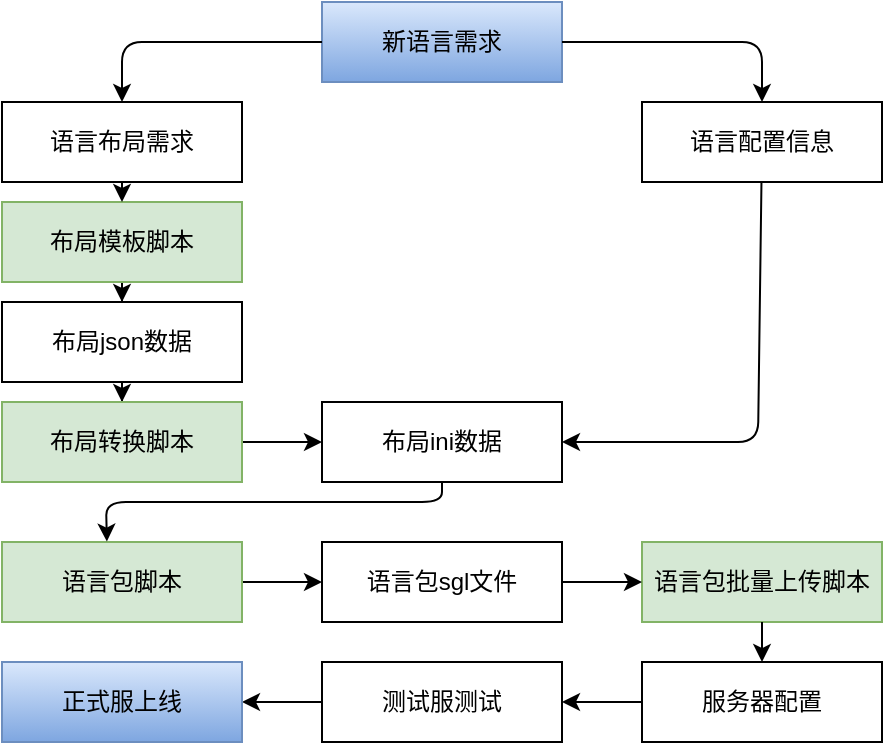 <mxfile version="13.7.2" type="github">
  <diagram id="xOBQJXy0Ue40J4LOi7c3" name="Page-1">
    <mxGraphModel dx="1038" dy="548" grid="1" gridSize="10" guides="1" tooltips="1" connect="1" arrows="1" fold="1" page="1" pageScale="1" pageWidth="1169" pageHeight="1654" math="0" shadow="0">
      <root>
        <mxCell id="0" />
        <mxCell id="1" parent="0" />
        <mxCell id="efsipYV88HZfpGAUX3hU-1" value="语言布局需求" style="rounded=0;whiteSpace=wrap;html=1;" parent="1" vertex="1">
          <mxGeometry x="160" y="120" width="120" height="40" as="geometry" />
        </mxCell>
        <mxCell id="efsipYV88HZfpGAUX3hU-2" value="语言配置信息" style="rounded=0;whiteSpace=wrap;html=1;" parent="1" vertex="1">
          <mxGeometry x="480" y="120" width="120" height="40" as="geometry" />
        </mxCell>
        <mxCell id="efsipYV88HZfpGAUX3hU-3" value="新语言需求" style="rounded=0;whiteSpace=wrap;html=1;gradientColor=#7ea6e0;fillColor=#dae8fc;strokeColor=#6c8ebf;" parent="1" vertex="1">
          <mxGeometry x="320" y="70" width="120" height="40" as="geometry" />
        </mxCell>
        <mxCell id="efsipYV88HZfpGAUX3hU-21" value="" style="edgeStyle=orthogonalEdgeStyle;rounded=0;orthogonalLoop=1;jettySize=auto;html=1;" parent="1" source="efsipYV88HZfpGAUX3hU-6" target="efsipYV88HZfpGAUX3hU-7" edge="1">
          <mxGeometry relative="1" as="geometry" />
        </mxCell>
        <mxCell id="efsipYV88HZfpGAUX3hU-6" value="布局模板脚本" style="rounded=0;whiteSpace=wrap;html=1;fillColor=#d5e8d4;strokeColor=#82b366;" parent="1" vertex="1">
          <mxGeometry x="160" y="170" width="120" height="40" as="geometry" />
        </mxCell>
        <mxCell id="efsipYV88HZfpGAUX3hU-22" value="" style="edgeStyle=orthogonalEdgeStyle;rounded=0;orthogonalLoop=1;jettySize=auto;html=1;" parent="1" source="efsipYV88HZfpGAUX3hU-7" target="efsipYV88HZfpGAUX3hU-8" edge="1">
          <mxGeometry relative="1" as="geometry" />
        </mxCell>
        <mxCell id="efsipYV88HZfpGAUX3hU-7" value="布局json数据" style="rounded=0;whiteSpace=wrap;html=1;" parent="1" vertex="1">
          <mxGeometry x="160" y="220" width="120" height="40" as="geometry" />
        </mxCell>
        <mxCell id="efsipYV88HZfpGAUX3hU-23" value="" style="edgeStyle=orthogonalEdgeStyle;rounded=0;orthogonalLoop=1;jettySize=auto;html=1;" parent="1" source="efsipYV88HZfpGAUX3hU-8" target="efsipYV88HZfpGAUX3hU-9" edge="1">
          <mxGeometry relative="1" as="geometry" />
        </mxCell>
        <mxCell id="efsipYV88HZfpGAUX3hU-8" value="布局转换脚本" style="rounded=0;whiteSpace=wrap;html=1;fillColor=#d5e8d4;strokeColor=#82b366;" parent="1" vertex="1">
          <mxGeometry x="160" y="270" width="120" height="40" as="geometry" />
        </mxCell>
        <mxCell id="efsipYV88HZfpGAUX3hU-9" value="布局ini数据" style="rounded=0;whiteSpace=wrap;html=1;" parent="1" vertex="1">
          <mxGeometry x="320" y="270" width="120" height="40" as="geometry" />
        </mxCell>
        <mxCell id="efsipYV88HZfpGAUX3hU-25" value="" style="edgeStyle=orthogonalEdgeStyle;rounded=0;orthogonalLoop=1;jettySize=auto;html=1;" parent="1" source="efsipYV88HZfpGAUX3hU-10" target="efsipYV88HZfpGAUX3hU-11" edge="1">
          <mxGeometry relative="1" as="geometry" />
        </mxCell>
        <mxCell id="efsipYV88HZfpGAUX3hU-10" value="语言包脚本" style="rounded=0;whiteSpace=wrap;html=1;fillColor=#d5e8d4;strokeColor=#82b366;" parent="1" vertex="1">
          <mxGeometry x="160" y="340" width="120" height="40" as="geometry" />
        </mxCell>
        <mxCell id="efsipYV88HZfpGAUX3hU-11" value="语言包sgl文件" style="rounded=0;whiteSpace=wrap;html=1;" parent="1" vertex="1">
          <mxGeometry x="320" y="340" width="120" height="40" as="geometry" />
        </mxCell>
        <mxCell id="efsipYV88HZfpGAUX3hU-12" value="语言包批量上传脚本" style="rounded=0;whiteSpace=wrap;html=1;fillColor=#d5e8d4;strokeColor=#82b366;" parent="1" vertex="1">
          <mxGeometry x="480" y="340" width="120" height="40" as="geometry" />
        </mxCell>
        <mxCell id="efsipYV88HZfpGAUX3hU-13" value="服务器配置" style="rounded=0;whiteSpace=wrap;html=1;" parent="1" vertex="1">
          <mxGeometry x="480" y="400" width="120" height="40" as="geometry" />
        </mxCell>
        <mxCell id="efsipYV88HZfpGAUX3hU-29" value="" style="edgeStyle=orthogonalEdgeStyle;rounded=0;orthogonalLoop=1;jettySize=auto;html=1;exitX=0;exitY=0.5;exitDx=0;exitDy=0;exitPerimeter=0;" parent="1" target="efsipYV88HZfpGAUX3hU-16" edge="1" source="efsipYV88HZfpGAUX3hU-13">
          <mxGeometry relative="1" as="geometry">
            <mxPoint x="390" y="580" as="sourcePoint" />
          </mxGeometry>
        </mxCell>
        <mxCell id="efsipYV88HZfpGAUX3hU-30" value="" style="edgeStyle=orthogonalEdgeStyle;rounded=0;orthogonalLoop=1;jettySize=auto;html=1;" parent="1" source="efsipYV88HZfpGAUX3hU-16" target="efsipYV88HZfpGAUX3hU-17" edge="1">
          <mxGeometry relative="1" as="geometry" />
        </mxCell>
        <mxCell id="efsipYV88HZfpGAUX3hU-16" value="测试服测试" style="rounded=0;whiteSpace=wrap;html=1;" parent="1" vertex="1">
          <mxGeometry x="320" y="400" width="120" height="40" as="geometry" />
        </mxCell>
        <mxCell id="efsipYV88HZfpGAUX3hU-17" value="正式服上线" style="rounded=0;whiteSpace=wrap;html=1;gradientColor=#7ea6e0;fillColor=#dae8fc;strokeColor=#6c8ebf;" parent="1" vertex="1">
          <mxGeometry x="160" y="400" width="120" height="40" as="geometry" />
        </mxCell>
        <mxCell id="efsipYV88HZfpGAUX3hU-18" value="" style="endArrow=classic;html=1;exitX=0;exitY=0.5;exitDx=0;exitDy=0;entryX=0.5;entryY=0;entryDx=0;entryDy=0;" parent="1" source="efsipYV88HZfpGAUX3hU-3" target="efsipYV88HZfpGAUX3hU-1" edge="1">
          <mxGeometry width="50" height="50" relative="1" as="geometry">
            <mxPoint x="390" y="210" as="sourcePoint" />
            <mxPoint x="440" y="160" as="targetPoint" />
            <Array as="points">
              <mxPoint x="220" y="90" />
            </Array>
          </mxGeometry>
        </mxCell>
        <mxCell id="efsipYV88HZfpGAUX3hU-19" value="" style="endArrow=classic;html=1;entryX=0.5;entryY=0;entryDx=0;entryDy=0;exitX=1;exitY=0.5;exitDx=0;exitDy=0;" parent="1" target="efsipYV88HZfpGAUX3hU-2" edge="1" source="efsipYV88HZfpGAUX3hU-3">
          <mxGeometry width="50" height="50" relative="1" as="geometry">
            <mxPoint x="380" y="100" as="sourcePoint" />
            <mxPoint x="440" y="160" as="targetPoint" />
            <Array as="points">
              <mxPoint x="540" y="90" />
            </Array>
          </mxGeometry>
        </mxCell>
        <mxCell id="efsipYV88HZfpGAUX3hU-20" value="" style="endArrow=classic;html=1;exitX=0.5;exitY=1;exitDx=0;exitDy=0;" parent="1" source="efsipYV88HZfpGAUX3hU-1" target="efsipYV88HZfpGAUX3hU-6" edge="1">
          <mxGeometry width="50" height="50" relative="1" as="geometry">
            <mxPoint x="311" y="280" as="sourcePoint" />
            <mxPoint x="361" y="230" as="targetPoint" />
          </mxGeometry>
        </mxCell>
        <mxCell id="efsipYV88HZfpGAUX3hU-34" value="" style="endArrow=classic;html=1;entryX=0;entryY=0.5;entryDx=0;entryDy=0;exitX=1;exitY=0.5;exitDx=0;exitDy=0;" parent="1" source="efsipYV88HZfpGAUX3hU-11" target="efsipYV88HZfpGAUX3hU-12" edge="1">
          <mxGeometry width="50" height="50" relative="1" as="geometry">
            <mxPoint x="450" y="360" as="sourcePoint" />
            <mxPoint x="610" y="540" as="targetPoint" />
          </mxGeometry>
        </mxCell>
        <mxCell id="efsipYV88HZfpGAUX3hU-35" value="" style="endArrow=classic;html=1;exitX=0.5;exitY=1;exitDx=0;exitDy=0;entryX=0.5;entryY=0;entryDx=0;entryDy=0;" parent="1" source="efsipYV88HZfpGAUX3hU-12" target="efsipYV88HZfpGAUX3hU-13" edge="1">
          <mxGeometry width="50" height="50" relative="1" as="geometry">
            <mxPoint x="560" y="580" as="sourcePoint" />
            <mxPoint x="610" y="530" as="targetPoint" />
          </mxGeometry>
        </mxCell>
        <mxCell id="wHggCsX_2gIJy1Te9Tja-1" value="" style="endArrow=classic;html=1;entryX=1;entryY=0.5;entryDx=0;entryDy=0;" edge="1" parent="1" source="efsipYV88HZfpGAUX3hU-2" target="efsipYV88HZfpGAUX3hU-9">
          <mxGeometry width="50" height="50" relative="1" as="geometry">
            <mxPoint x="500" y="400" as="sourcePoint" />
            <mxPoint x="490" y="390" as="targetPoint" />
            <Array as="points">
              <mxPoint x="538" y="290" />
            </Array>
          </mxGeometry>
        </mxCell>
        <mxCell id="wHggCsX_2gIJy1Te9Tja-4" value="" style="endArrow=classic;html=1;exitX=0.5;exitY=1;exitDx=0;exitDy=0;entryX=0.437;entryY=-0.005;entryDx=0;entryDy=0;entryPerimeter=0;" edge="1" parent="1" source="efsipYV88HZfpGAUX3hU-9" target="efsipYV88HZfpGAUX3hU-10">
          <mxGeometry width="50" height="50" relative="1" as="geometry">
            <mxPoint x="500" y="220" as="sourcePoint" />
            <mxPoint x="550" y="170" as="targetPoint" />
            <Array as="points">
              <mxPoint x="380" y="320" />
              <mxPoint x="212" y="320" />
            </Array>
          </mxGeometry>
        </mxCell>
      </root>
    </mxGraphModel>
  </diagram>
</mxfile>
